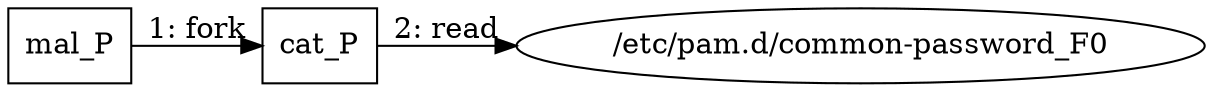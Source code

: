 digraph T1201 {
rankdir="LR"
size="9"
fixedsize="false"
splines="true"
nodesep=0.3
ranksep=0
fontsize=10
overlap="scalexy"
engine= "neato"
	"mal_P" [node_type=Process shape=box]
	"cat_P" [node_type=Process shape=box]
	"/etc/pam.d/common-password_F0" [node_type=File shape=ellipse]
	"mal_P" -> "cat_P" [label="1: fork"]
	"cat_P" -> "/etc/pam.d/common-password_F0" [label="2: read"]
}
